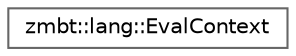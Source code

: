 digraph "Graphical Class Hierarchy"
{
 // LATEX_PDF_SIZE
  bgcolor="transparent";
  edge [fontname=Helvetica,fontsize=10,labelfontname=Helvetica,labelfontsize=10];
  node [fontname=Helvetica,fontsize=10,shape=box,height=0.2,width=0.4];
  rankdir="LR";
  Node0 [id="Node000000",label="zmbt::lang::EvalContext",height=0.2,width=0.4,color="grey40", fillcolor="white", style="filled",URL="$structzmbt_1_1lang_1_1EvalContext.html",tooltip="Expression evaluation context."];
}
